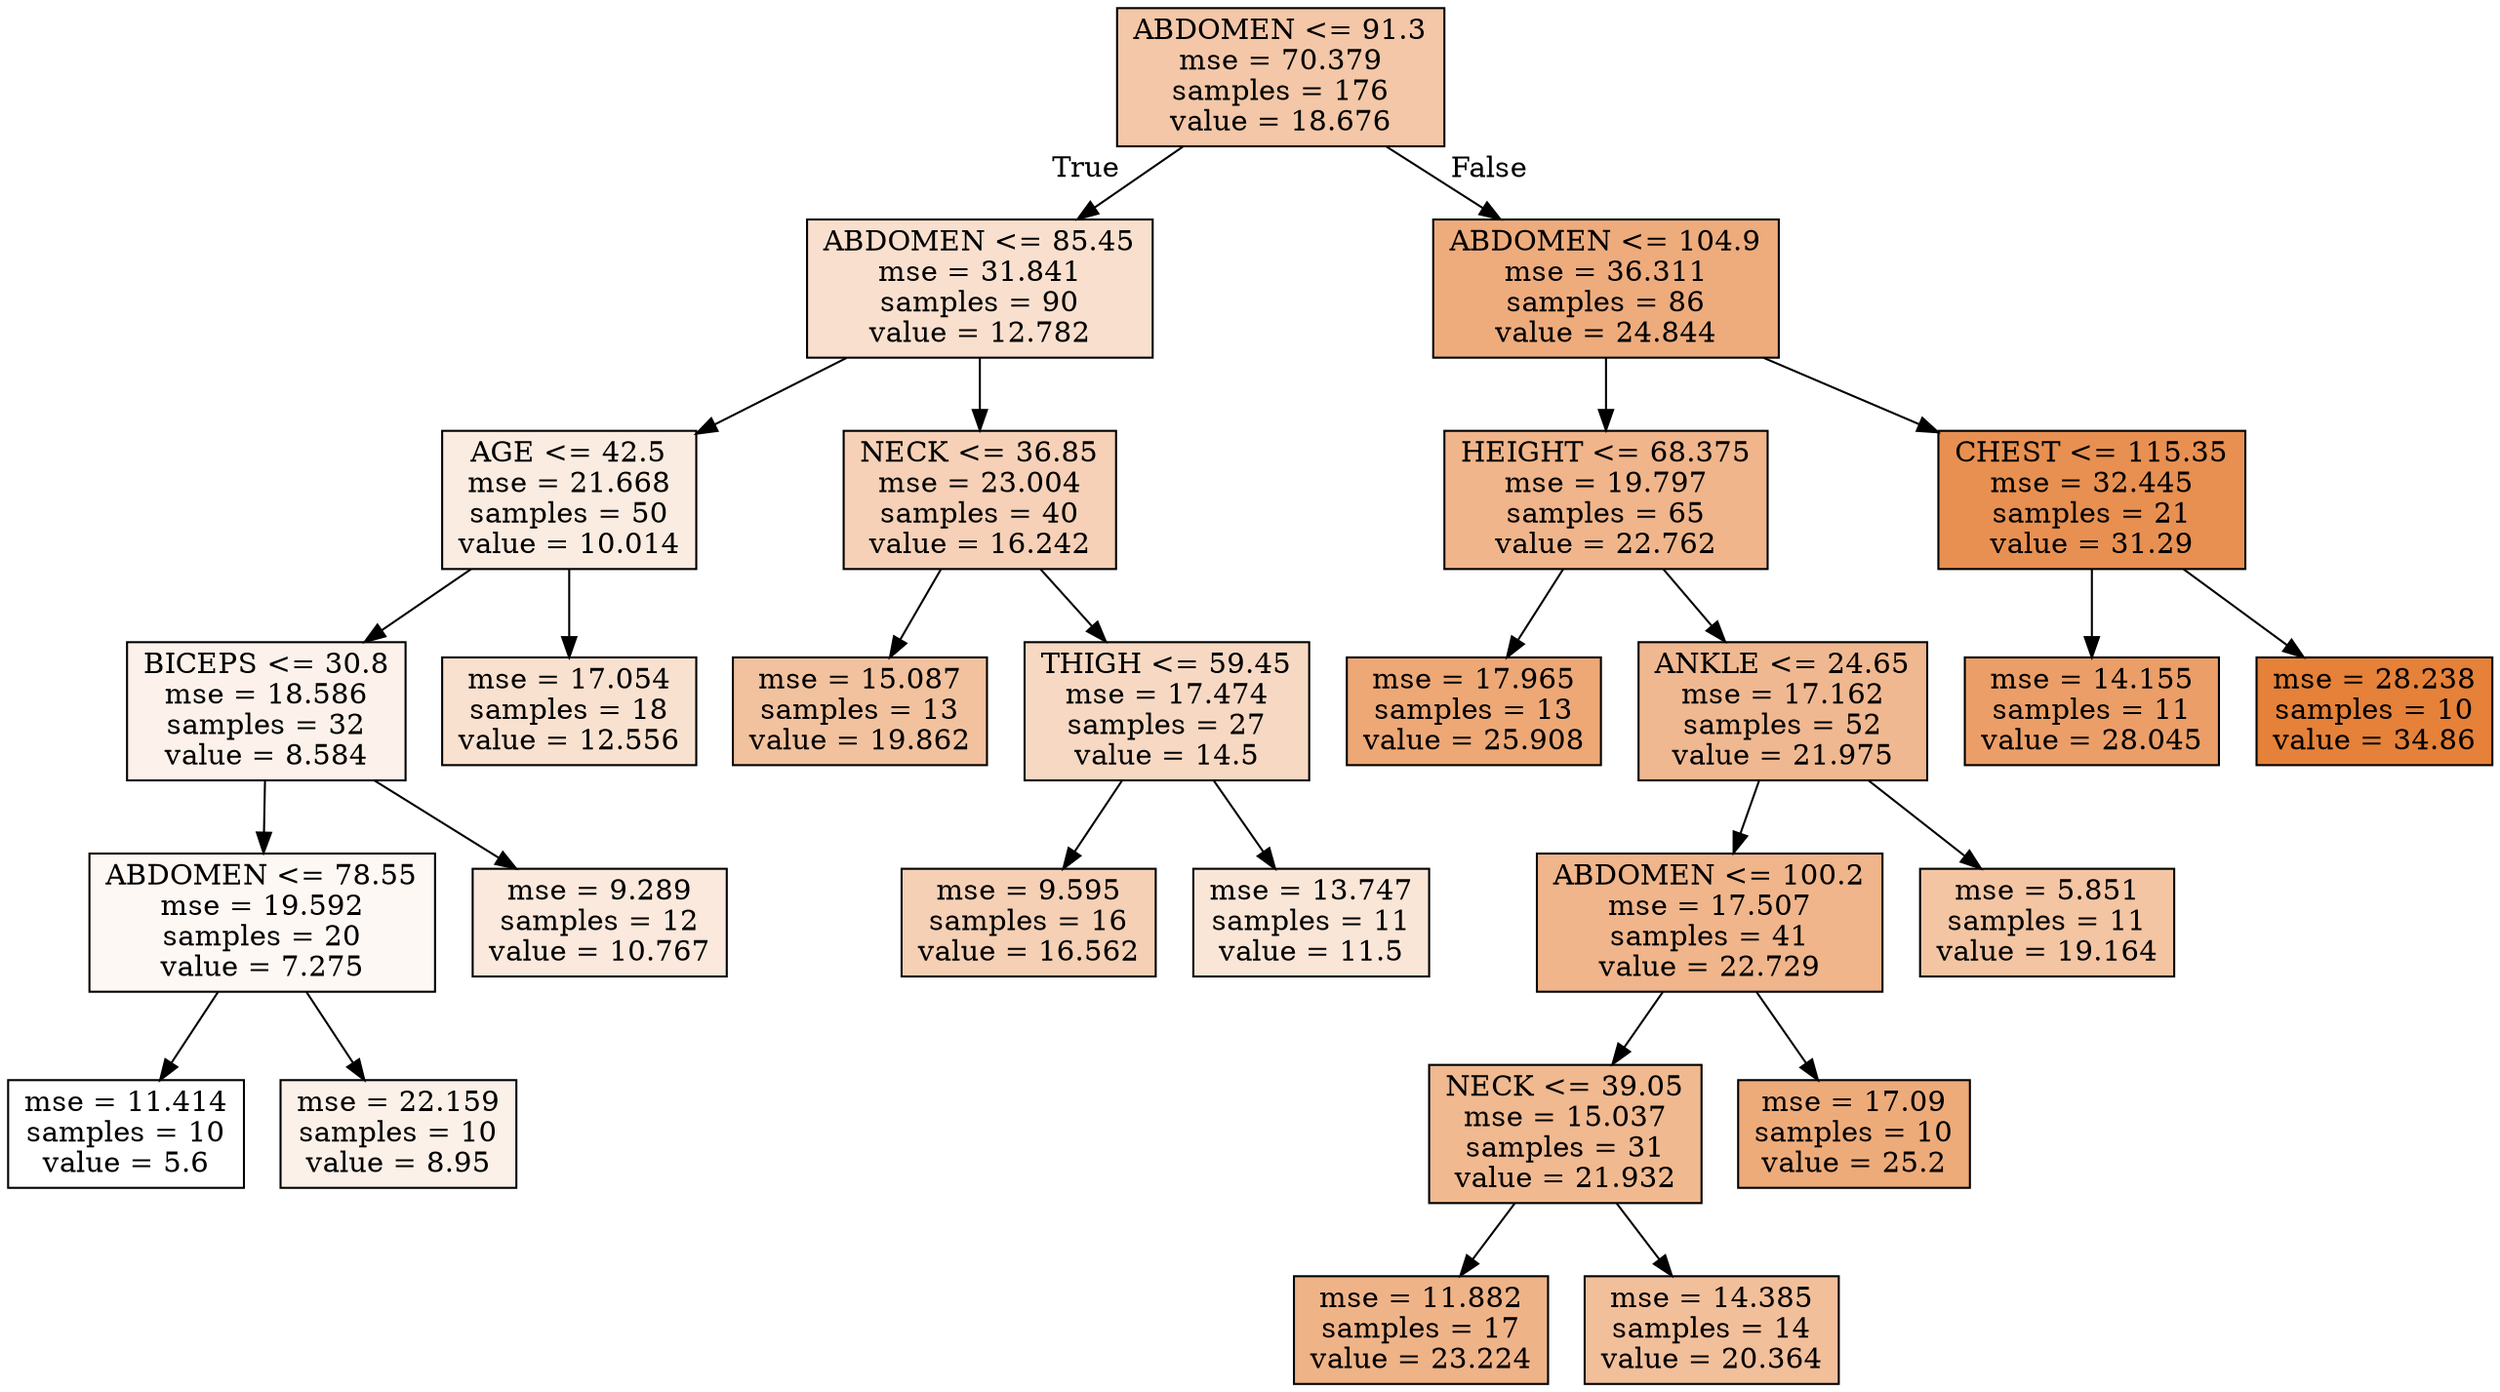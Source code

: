 digraph Tree {
node [shape=box, style="filled", color="black"] ;
0 [label="ABDOMEN <= 91.3\nmse = 70.379\nsamples = 176\nvalue = 18.676", fillcolor="#f3c7a7"] ;
1 [label="ABDOMEN <= 85.45\nmse = 31.841\nsamples = 90\nvalue = 12.782", fillcolor="#f9e0ce"] ;
0 -> 1 [labeldistance=2.5, labelangle=45, headlabel="True"] ;
2 [label="AGE <= 42.5\nmse = 21.668\nsamples = 50\nvalue = 10.014", fillcolor="#fbece1"] ;
1 -> 2 ;
3 [label="BICEPS <= 30.8\nmse = 18.586\nsamples = 32\nvalue = 8.584", fillcolor="#fcf2eb"] ;
2 -> 3 ;
4 [label="ABDOMEN <= 78.55\nmse = 19.592\nsamples = 20\nvalue = 7.275", fillcolor="#fef8f4"] ;
3 -> 4 ;
5 [label="mse = 11.414\nsamples = 10\nvalue = 5.6", fillcolor="#ffffff"] ;
4 -> 5 ;
6 [label="mse = 22.159\nsamples = 10\nvalue = 8.95", fillcolor="#fcf1e8"] ;
4 -> 6 ;
7 [label="mse = 9.289\nsamples = 12\nvalue = 10.767", fillcolor="#fae9dc"] ;
3 -> 7 ;
8 [label="mse = 17.054\nsamples = 18\nvalue = 12.556", fillcolor="#f9e1d0"] ;
2 -> 8 ;
9 [label="NECK <= 36.85\nmse = 23.004\nsamples = 40\nvalue = 16.242", fillcolor="#f6d1b7"] ;
1 -> 9 ;
10 [label="mse = 15.087\nsamples = 13\nvalue = 19.862", fillcolor="#f2c29e"] ;
9 -> 10 ;
11 [label="THIGH <= 59.45\nmse = 17.474\nsamples = 27\nvalue = 14.5", fillcolor="#f7d9c3"] ;
9 -> 11 ;
12 [label="mse = 9.595\nsamples = 16\nvalue = 16.562", fillcolor="#f5d0b5"] ;
11 -> 12 ;
13 [label="mse = 13.747\nsamples = 11\nvalue = 11.5", fillcolor="#fae6d7"] ;
11 -> 13 ;
14 [label="ABDOMEN <= 104.9\nmse = 36.311\nsamples = 86\nvalue = 24.844", fillcolor="#eeac7d"] ;
0 -> 14 [labeldistance=2.5, labelangle=-45, headlabel="False"] ;
15 [label="HEIGHT <= 68.375\nmse = 19.797\nsamples = 65\nvalue = 22.762", fillcolor="#f0b58b"] ;
14 -> 15 ;
16 [label="mse = 17.965\nsamples = 13\nvalue = 25.908", fillcolor="#eda876"] ;
15 -> 16 ;
17 [label="ANKLE <= 24.65\nmse = 17.162\nsamples = 52\nvalue = 21.975", fillcolor="#f0b890"] ;
15 -> 17 ;
18 [label="ABDOMEN <= 100.2\nmse = 17.507\nsamples = 41\nvalue = 22.729", fillcolor="#f0b58b"] ;
17 -> 18 ;
19 [label="NECK <= 39.05\nmse = 15.037\nsamples = 31\nvalue = 21.932", fillcolor="#f0b990"] ;
18 -> 19 ;
20 [label="mse = 11.882\nsamples = 17\nvalue = 23.224", fillcolor="#efb388"] ;
19 -> 20 ;
21 [label="mse = 14.385\nsamples = 14\nvalue = 20.364", fillcolor="#f2bf9b"] ;
19 -> 21 ;
22 [label="mse = 17.09\nsamples = 10\nvalue = 25.2", fillcolor="#eeab7a"] ;
18 -> 22 ;
23 [label="mse = 5.851\nsamples = 11\nvalue = 19.164", fillcolor="#f3c5a3"] ;
17 -> 23 ;
24 [label="CHEST <= 115.35\nmse = 32.445\nsamples = 21\nvalue = 31.29", fillcolor="#e89051"] ;
14 -> 24 ;
25 [label="mse = 14.155\nsamples = 11\nvalue = 28.045", fillcolor="#eb9e67"] ;
24 -> 25 ;
26 [label="mse = 28.238\nsamples = 10\nvalue = 34.86", fillcolor="#e58139"] ;
24 -> 26 ;
}